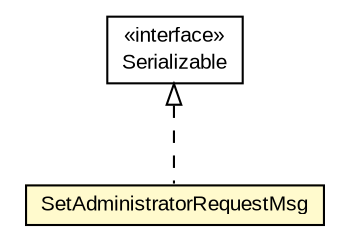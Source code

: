 #!/usr/local/bin/dot
#
# Class diagram 
# Generated by UMLGraph version R5_6-24-gf6e263 (http://www.umlgraph.org/)
#

digraph G {
	edge [fontname="arial",fontsize=10,labelfontname="arial",labelfontsize=10];
	node [fontname="arial",fontsize=10,shape=plaintext];
	nodesep=0.25;
	ranksep=0.5;
	// org.miloss.fgsms.services.interfaces.policyconfiguration.SetAdministratorRequestMsg
	c1071469 [label=<<table title="org.miloss.fgsms.services.interfaces.policyconfiguration.SetAdministratorRequestMsg" border="0" cellborder="1" cellspacing="0" cellpadding="2" port="p" bgcolor="lemonChiffon" href="./SetAdministratorRequestMsg.html">
		<tr><td><table border="0" cellspacing="0" cellpadding="1">
<tr><td align="center" balign="center"> SetAdministratorRequestMsg </td></tr>
		</table></td></tr>
		</table>>, URL="./SetAdministratorRequestMsg.html", fontname="arial", fontcolor="black", fontsize=10.0];
	//org.miloss.fgsms.services.interfaces.policyconfiguration.SetAdministratorRequestMsg implements java.io.Serializable
	c1072159:p -> c1071469:p [dir=back,arrowtail=empty,style=dashed];
	// java.io.Serializable
	c1072159 [label=<<table title="java.io.Serializable" border="0" cellborder="1" cellspacing="0" cellpadding="2" port="p" href="http://java.sun.com/j2se/1.4.2/docs/api/java/io/Serializable.html">
		<tr><td><table border="0" cellspacing="0" cellpadding="1">
<tr><td align="center" balign="center"> &#171;interface&#187; </td></tr>
<tr><td align="center" balign="center"> Serializable </td></tr>
		</table></td></tr>
		</table>>, URL="http://java.sun.com/j2se/1.4.2/docs/api/java/io/Serializable.html", fontname="arial", fontcolor="black", fontsize=10.0];
}

